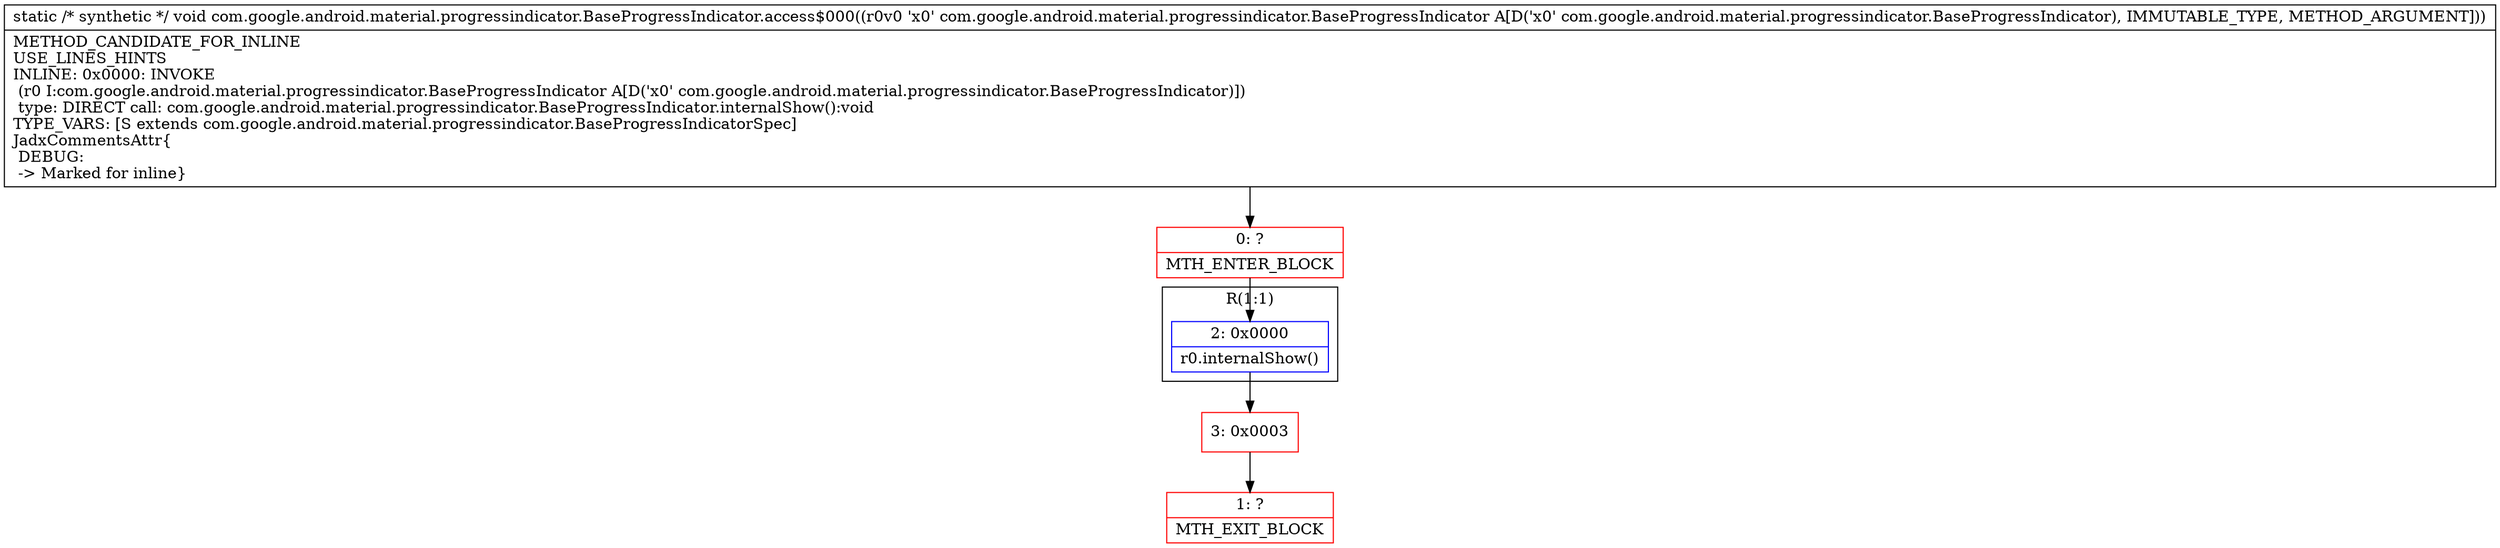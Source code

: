 digraph "CFG forcom.google.android.material.progressindicator.BaseProgressIndicator.access$000(Lcom\/google\/android\/material\/progressindicator\/BaseProgressIndicator;)V" {
subgraph cluster_Region_1215183800 {
label = "R(1:1)";
node [shape=record,color=blue];
Node_2 [shape=record,label="{2\:\ 0x0000|r0.internalShow()\l}"];
}
Node_0 [shape=record,color=red,label="{0\:\ ?|MTH_ENTER_BLOCK\l}"];
Node_3 [shape=record,color=red,label="{3\:\ 0x0003}"];
Node_1 [shape=record,color=red,label="{1\:\ ?|MTH_EXIT_BLOCK\l}"];
MethodNode[shape=record,label="{static \/* synthetic *\/ void com.google.android.material.progressindicator.BaseProgressIndicator.access$000((r0v0 'x0' com.google.android.material.progressindicator.BaseProgressIndicator A[D('x0' com.google.android.material.progressindicator.BaseProgressIndicator), IMMUTABLE_TYPE, METHOD_ARGUMENT]))  | METHOD_CANDIDATE_FOR_INLINE\lUSE_LINES_HINTS\lINLINE: 0x0000: INVOKE  \l  (r0 I:com.google.android.material.progressindicator.BaseProgressIndicator A[D('x0' com.google.android.material.progressindicator.BaseProgressIndicator)])\l type: DIRECT call: com.google.android.material.progressindicator.BaseProgressIndicator.internalShow():void\lTYPE_VARS: [S extends com.google.android.material.progressindicator.BaseProgressIndicatorSpec]\lJadxCommentsAttr\{\l DEBUG: \l \-\> Marked for inline\}\l}"];
MethodNode -> Node_0;Node_2 -> Node_3;
Node_0 -> Node_2;
Node_3 -> Node_1;
}

